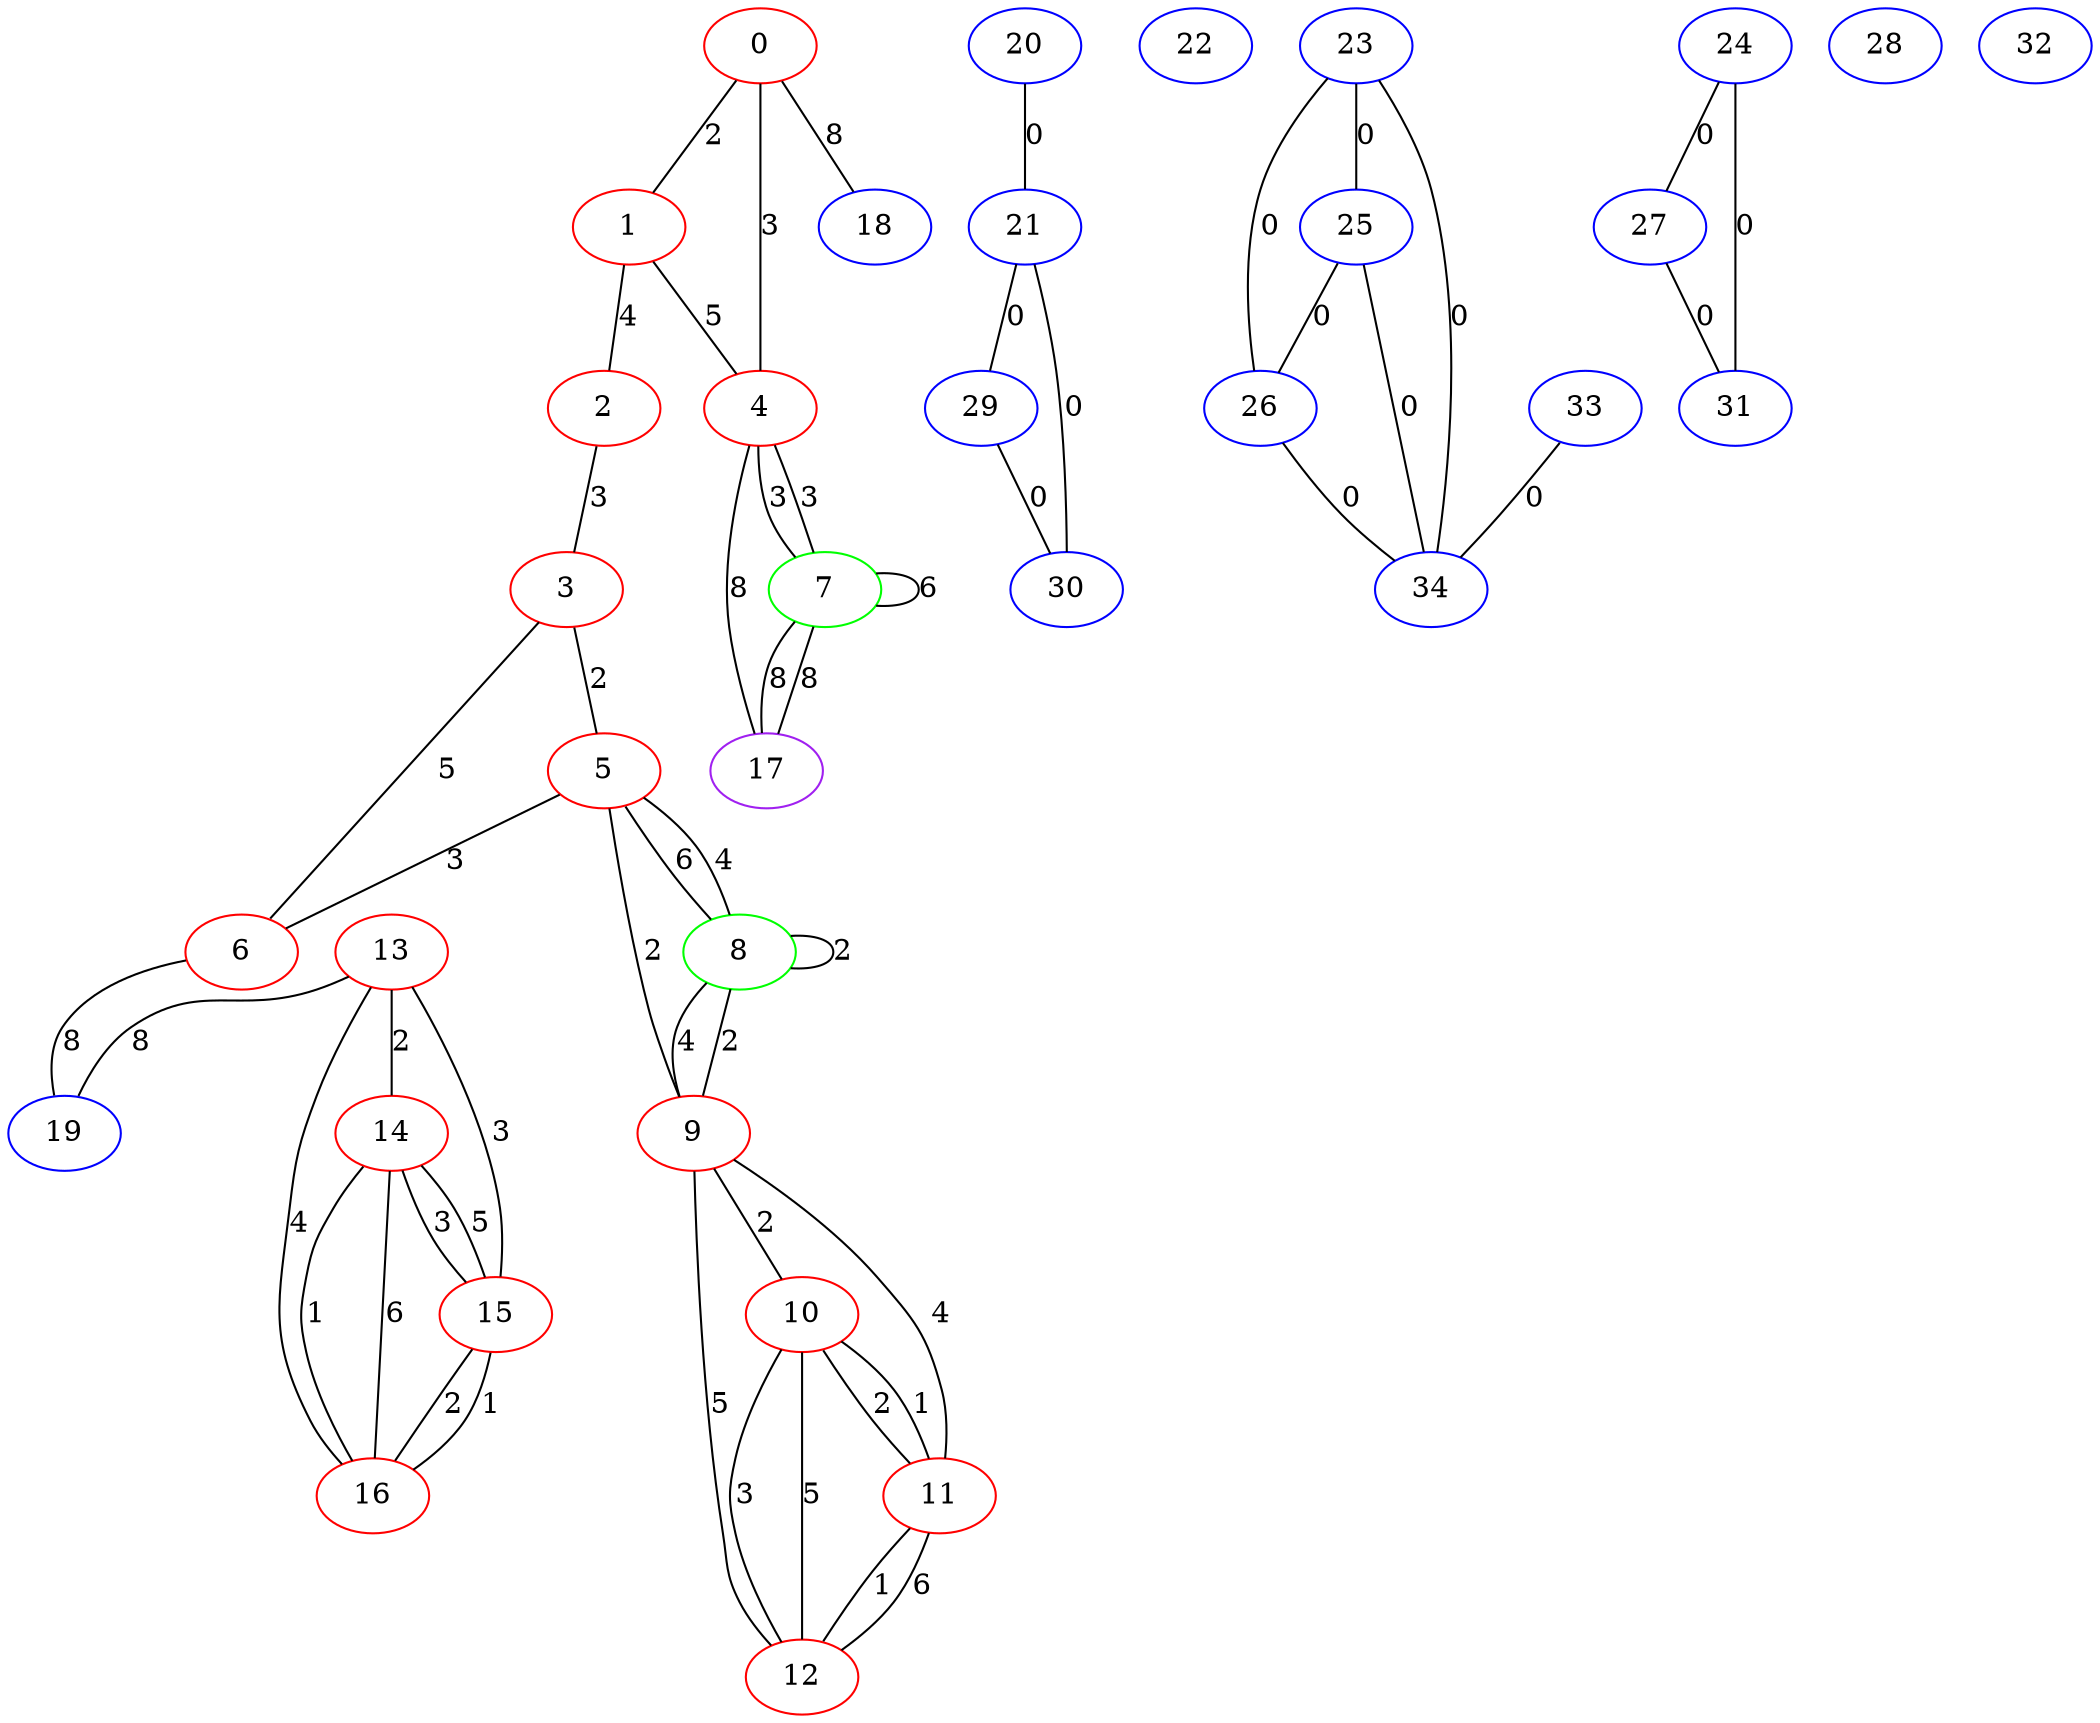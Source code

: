 graph "" {
0 [color=red, weight=1];
1 [color=red, weight=1];
2 [color=red, weight=1];
3 [color=red, weight=1];
4 [color=red, weight=1];
5 [color=red, weight=1];
6 [color=red, weight=1];
7 [color=green, weight=2];
8 [color=green, weight=2];
9 [color=red, weight=1];
10 [color=red, weight=1];
11 [color=red, weight=1];
12 [color=red, weight=1];
13 [color=red, weight=1];
14 [color=red, weight=1];
15 [color=red, weight=1];
16 [color=red, weight=1];
17 [color=purple, weight=4];
18 [color=blue, weight=3];
19 [color=blue, weight=3];
20 [color=blue, weight=3];
21 [color=blue, weight=3];
22 [color=blue, weight=3];
23 [color=blue, weight=3];
24 [color=blue, weight=3];
25 [color=blue, weight=3];
26 [color=blue, weight=3];
27 [color=blue, weight=3];
28 [color=blue, weight=3];
29 [color=blue, weight=3];
30 [color=blue, weight=3];
31 [color=blue, weight=3];
32 [color=blue, weight=3];
33 [color=blue, weight=3];
34 [color=blue, weight=3];
0 -- 1  [key=0, label=2];
0 -- 18  [key=0, label=8];
0 -- 4  [key=0, label=3];
1 -- 2  [key=0, label=4];
1 -- 4  [key=0, label=5];
2 -- 3  [key=0, label=3];
3 -- 5  [key=0, label=2];
3 -- 6  [key=0, label=5];
4 -- 17  [key=0, label=8];
4 -- 7  [key=0, label=3];
4 -- 7  [key=1, label=3];
5 -- 8  [key=0, label=6];
5 -- 8  [key=1, label=4];
5 -- 9  [key=0, label=2];
5 -- 6  [key=0, label=3];
6 -- 19  [key=0, label=8];
7 -- 17  [key=0, label=8];
7 -- 17  [key=1, label=8];
7 -- 7  [key=0, label=6];
8 -- 8  [key=0, label=2];
8 -- 9  [key=0, label=4];
8 -- 9  [key=1, label=2];
9 -- 10  [key=0, label=2];
9 -- 11  [key=0, label=4];
9 -- 12  [key=0, label=5];
10 -- 11  [key=0, label=2];
10 -- 11  [key=1, label=1];
10 -- 12  [key=0, label=3];
10 -- 12  [key=1, label=5];
11 -- 12  [key=0, label=1];
11 -- 12  [key=1, label=6];
13 -- 16  [key=0, label=4];
13 -- 19  [key=0, label=8];
13 -- 14  [key=0, label=2];
13 -- 15  [key=0, label=3];
14 -- 16  [key=0, label=1];
14 -- 16  [key=1, label=6];
14 -- 15  [key=0, label=3];
14 -- 15  [key=1, label=5];
15 -- 16  [key=0, label=2];
15 -- 16  [key=1, label=1];
20 -- 21  [key=0, label=0];
21 -- 29  [key=0, label=0];
21 -- 30  [key=0, label=0];
23 -- 25  [key=0, label=0];
23 -- 26  [key=0, label=0];
23 -- 34  [key=0, label=0];
24 -- 27  [key=0, label=0];
24 -- 31  [key=0, label=0];
25 -- 26  [key=0, label=0];
25 -- 34  [key=0, label=0];
26 -- 34  [key=0, label=0];
27 -- 31  [key=0, label=0];
29 -- 30  [key=0, label=0];
33 -- 34  [key=0, label=0];
}
